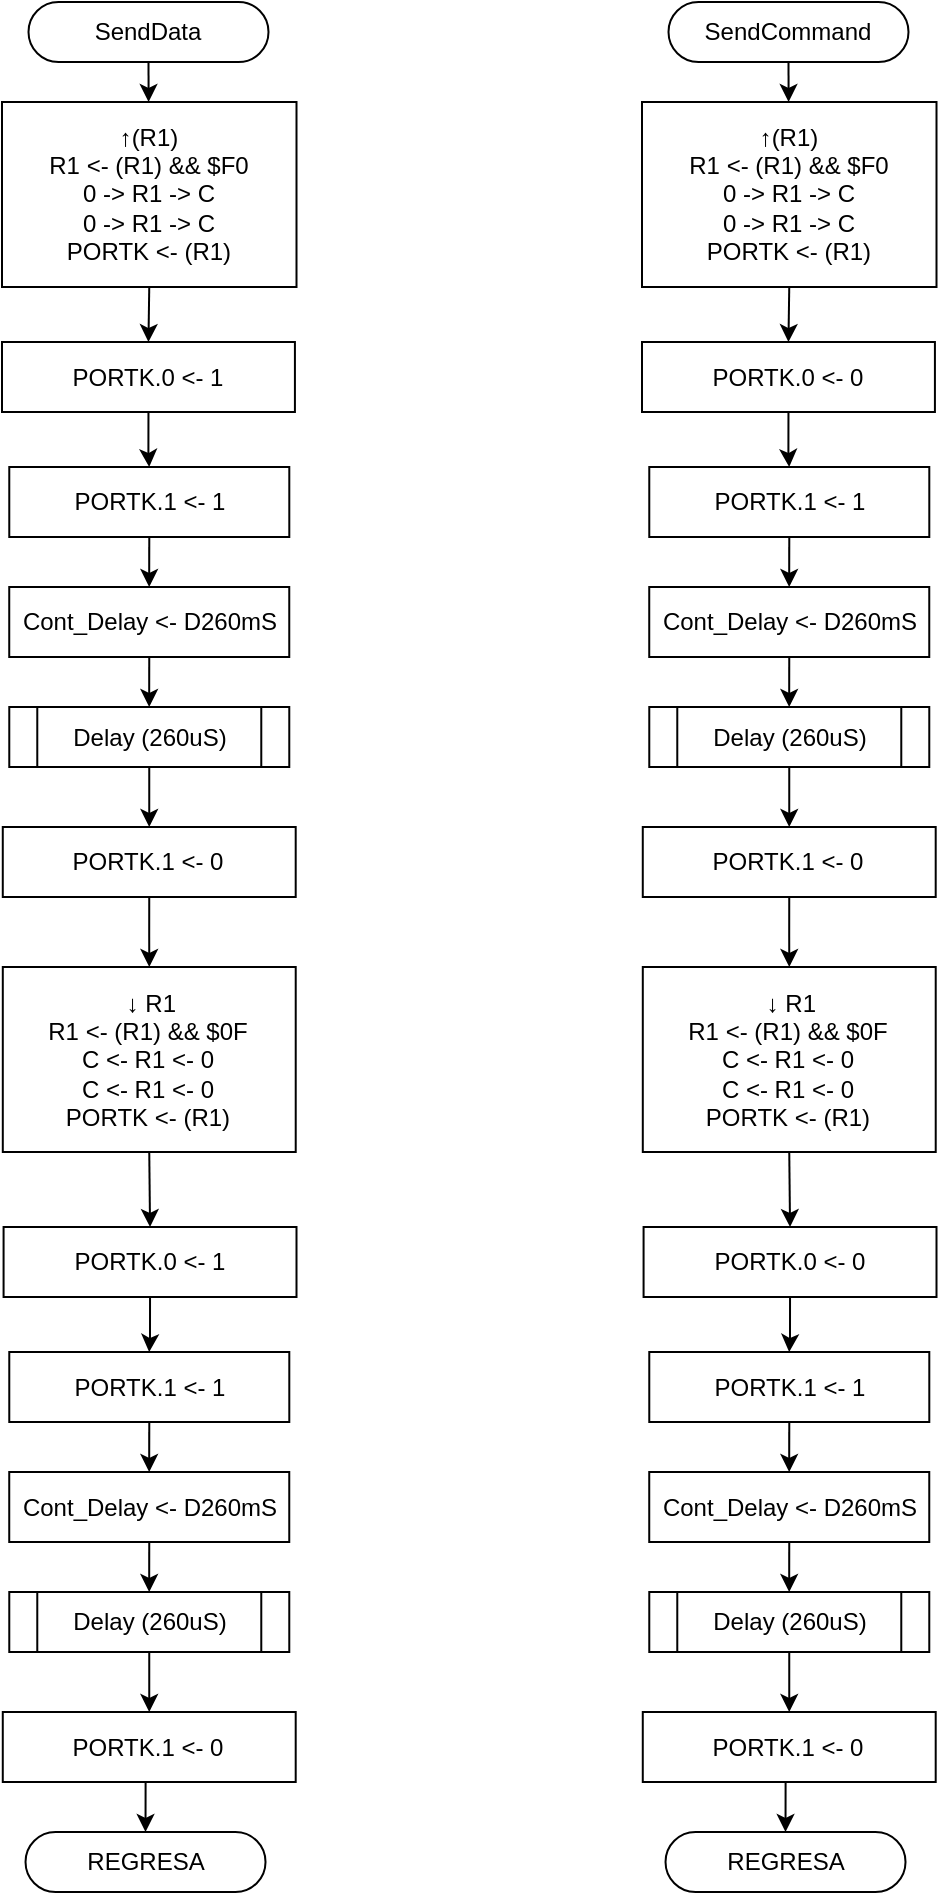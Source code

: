 <mxfile version="13.4.1" type="device"><diagram id="hPHzq_YujHHJuBBKhTuA" name="Page-1"><mxGraphModel dx="2231" dy="1398" grid="1" gridSize="10" guides="1" tooltips="1" connect="1" arrows="1" fold="1" page="1" pageScale="1" pageWidth="827" pageHeight="1169" math="0" shadow="0"><root><mxCell id="0"/><mxCell id="1" parent="0"/><mxCell id="X3SxMFAEJFwm9KzOQO35-1" style="edgeStyle=orthogonalEdgeStyle;rounded=0;orthogonalLoop=1;jettySize=auto;html=1;exitX=0.5;exitY=1;exitDx=0;exitDy=0;" parent="1" source="X3SxMFAEJFwm9KzOQO35-2" target="X3SxMFAEJFwm9KzOQO35-8" edge="1"><mxGeometry relative="1" as="geometry"/></mxCell><mxCell id="X3SxMFAEJFwm9KzOQO35-2" value="SendData" style="rounded=1;whiteSpace=wrap;html=1;fontSize=12;glass=0;strokeWidth=1;shadow=0;arcSize=50;" parent="1" vertex="1"><mxGeometry x="-656.75" y="90" width="120" height="30" as="geometry"/></mxCell><mxCell id="X3SxMFAEJFwm9KzOQO35-32" style="edgeStyle=orthogonalEdgeStyle;rounded=0;orthogonalLoop=1;jettySize=auto;html=1;exitX=0.5;exitY=1;exitDx=0;exitDy=0;entryX=0.5;entryY=0;entryDx=0;entryDy=0;" parent="1" source="X3SxMFAEJFwm9KzOQO35-6" target="X3SxMFAEJFwm9KzOQO35-30" edge="1"><mxGeometry relative="1" as="geometry"/></mxCell><mxCell id="X3SxMFAEJFwm9KzOQO35-6" value="Delay (260uS)" style="shape=process;whiteSpace=wrap;html=1;backgroundOutline=1;" parent="1" vertex="1"><mxGeometry x="-666.36" y="442.5" width="140" height="30" as="geometry"/></mxCell><mxCell id="7GBgPTeAWL1u4YmljTOF-68" style="edgeStyle=orthogonalEdgeStyle;rounded=0;orthogonalLoop=1;jettySize=auto;html=1;exitX=0.5;exitY=1;exitDx=0;exitDy=0;entryX=0.5;entryY=0;entryDx=0;entryDy=0;" edge="1" parent="1" source="X3SxMFAEJFwm9KzOQO35-8" target="X3SxMFAEJFwm9KzOQO35-20"><mxGeometry relative="1" as="geometry"/></mxCell><mxCell id="X3SxMFAEJFwm9KzOQO35-8" value="↑(R1)&lt;br&gt;R1 &amp;lt;- (R1) &amp;amp;&amp;amp; $F0&lt;br&gt;0 -&amp;gt; R1 -&amp;gt; C&lt;br&gt;0 -&amp;gt; R1 -&amp;gt; C&lt;br&gt;PORTK &amp;lt;- (R1)" style="rounded=0;whiteSpace=wrap;html=1;" parent="1" vertex="1"><mxGeometry x="-670" y="140" width="147.25" height="92.5" as="geometry"/></mxCell><mxCell id="X3SxMFAEJFwm9KzOQO35-15" style="edgeStyle=orthogonalEdgeStyle;rounded=0;orthogonalLoop=1;jettySize=auto;html=1;exitX=0.5;exitY=1;exitDx=0;exitDy=0;" parent="1" source="X3SxMFAEJFwm9KzOQO35-16" target="X3SxMFAEJFwm9KzOQO35-6" edge="1"><mxGeometry relative="1" as="geometry"/></mxCell><mxCell id="X3SxMFAEJFwm9KzOQO35-16" value="Cont_Delay &amp;lt;-&amp;nbsp;&lt;span style=&quot;text-align: left&quot;&gt;D260mS&lt;/span&gt;" style="rounded=0;whiteSpace=wrap;html=1;" parent="1" vertex="1"><mxGeometry x="-666.38" y="382.5" width="140.01" height="35" as="geometry"/></mxCell><mxCell id="7GBgPTeAWL1u4YmljTOF-71" style="edgeStyle=orthogonalEdgeStyle;rounded=0;orthogonalLoop=1;jettySize=auto;html=1;exitX=0.5;exitY=1;exitDx=0;exitDy=0;" edge="1" parent="1" source="X3SxMFAEJFwm9KzOQO35-20" target="X3SxMFAEJFwm9KzOQO35-27"><mxGeometry relative="1" as="geometry"/></mxCell><mxCell id="X3SxMFAEJFwm9KzOQO35-20" value="PORTK.0 &amp;lt;- 1" style="rounded=0;whiteSpace=wrap;html=1;" parent="1" vertex="1"><mxGeometry x="-670" y="260" width="146.46" height="35" as="geometry"/></mxCell><mxCell id="X3SxMFAEJFwm9KzOQO35-29" style="edgeStyle=orthogonalEdgeStyle;rounded=0;orthogonalLoop=1;jettySize=auto;html=1;exitX=0.5;exitY=1;exitDx=0;exitDy=0;" parent="1" source="X3SxMFAEJFwm9KzOQO35-27" target="X3SxMFAEJFwm9KzOQO35-16" edge="1"><mxGeometry relative="1" as="geometry"/></mxCell><mxCell id="X3SxMFAEJFwm9KzOQO35-27" value="PORTK.1 &amp;lt;- 1" style="rounded=0;whiteSpace=wrap;html=1;" parent="1" vertex="1"><mxGeometry x="-666.36" y="322.5" width="140.01" height="35" as="geometry"/></mxCell><mxCell id="7GBgPTeAWL1u4YmljTOF-24" style="edgeStyle=orthogonalEdgeStyle;rounded=0;orthogonalLoop=1;jettySize=auto;html=1;exitX=0.5;exitY=1;exitDx=0;exitDy=0;" edge="1" parent="1" source="X3SxMFAEJFwm9KzOQO35-30" target="7GBgPTeAWL1u4YmljTOF-4"><mxGeometry relative="1" as="geometry"/></mxCell><mxCell id="X3SxMFAEJFwm9KzOQO35-30" value="PORTK.1 &amp;lt;- 0" style="rounded=0;whiteSpace=wrap;html=1;" parent="1" vertex="1"><mxGeometry x="-669.61" y="502.5" width="146.46" height="35" as="geometry"/></mxCell><mxCell id="7GBgPTeAWL1u4YmljTOF-1" style="edgeStyle=orthogonalEdgeStyle;rounded=0;orthogonalLoop=1;jettySize=auto;html=1;exitX=0.5;exitY=1;exitDx=0;exitDy=0;entryX=0.5;entryY=0;entryDx=0;entryDy=0;" edge="1" parent="1" source="7GBgPTeAWL1u4YmljTOF-2" target="7GBgPTeAWL1u4YmljTOF-20"><mxGeometry relative="1" as="geometry"/></mxCell><mxCell id="7GBgPTeAWL1u4YmljTOF-2" value="Delay (260uS)" style="shape=process;whiteSpace=wrap;html=1;backgroundOutline=1;" vertex="1" parent="1"><mxGeometry x="-666.36" y="885" width="140" height="30" as="geometry"/></mxCell><mxCell id="7GBgPTeAWL1u4YmljTOF-69" style="edgeStyle=orthogonalEdgeStyle;rounded=0;orthogonalLoop=1;jettySize=auto;html=1;exitX=0.5;exitY=1;exitDx=0;exitDy=0;entryX=0.5;entryY=0;entryDx=0;entryDy=0;" edge="1" parent="1" source="7GBgPTeAWL1u4YmljTOF-4" target="7GBgPTeAWL1u4YmljTOF-16"><mxGeometry relative="1" as="geometry"/></mxCell><mxCell id="7GBgPTeAWL1u4YmljTOF-4" value="&amp;nbsp;↓ R1&lt;br&gt;R1 &amp;lt;- (R1) &amp;amp;&amp;amp; $0F&lt;br&gt;C &amp;lt;- R1 &amp;lt;- 0&lt;br&gt;C &amp;lt;- R1 &amp;lt;- 0&lt;br&gt;PORTK &amp;lt;- (R1)" style="rounded=0;whiteSpace=wrap;html=1;" vertex="1" parent="1"><mxGeometry x="-669.6" y="572.5" width="146.46" height="92.5" as="geometry"/></mxCell><mxCell id="7GBgPTeAWL1u4YmljTOF-7" style="edgeStyle=orthogonalEdgeStyle;rounded=0;orthogonalLoop=1;jettySize=auto;html=1;exitX=0.5;exitY=1;exitDx=0;exitDy=0;" edge="1" parent="1" source="7GBgPTeAWL1u4YmljTOF-8" target="7GBgPTeAWL1u4YmljTOF-2"><mxGeometry relative="1" as="geometry"/></mxCell><mxCell id="7GBgPTeAWL1u4YmljTOF-8" value="Cont_Delay &amp;lt;-&amp;nbsp;&lt;span style=&quot;text-align: left&quot;&gt;D260mS&lt;/span&gt;" style="rounded=0;whiteSpace=wrap;html=1;" vertex="1" parent="1"><mxGeometry x="-666.38" y="825" width="140.01" height="35" as="geometry"/></mxCell><mxCell id="7GBgPTeAWL1u4YmljTOF-70" style="edgeStyle=orthogonalEdgeStyle;rounded=0;orthogonalLoop=1;jettySize=auto;html=1;exitX=0.5;exitY=1;exitDx=0;exitDy=0;" edge="1" parent="1" source="7GBgPTeAWL1u4YmljTOF-16" target="7GBgPTeAWL1u4YmljTOF-18"><mxGeometry relative="1" as="geometry"/></mxCell><mxCell id="7GBgPTeAWL1u4YmljTOF-16" value="PORTK.0 &amp;lt;- 1" style="rounded=0;whiteSpace=wrap;html=1;" vertex="1" parent="1"><mxGeometry x="-669.21" y="702.5" width="146.46" height="35" as="geometry"/></mxCell><mxCell id="7GBgPTeAWL1u4YmljTOF-17" style="edgeStyle=orthogonalEdgeStyle;rounded=0;orthogonalLoop=1;jettySize=auto;html=1;exitX=0.5;exitY=1;exitDx=0;exitDy=0;" edge="1" parent="1" source="7GBgPTeAWL1u4YmljTOF-18" target="7GBgPTeAWL1u4YmljTOF-8"><mxGeometry relative="1" as="geometry"/></mxCell><mxCell id="7GBgPTeAWL1u4YmljTOF-18" value="PORTK.1 &amp;lt;- 1" style="rounded=0;whiteSpace=wrap;html=1;" vertex="1" parent="1"><mxGeometry x="-666.36" y="765" width="140.01" height="35" as="geometry"/></mxCell><mxCell id="7GBgPTeAWL1u4YmljTOF-19" style="edgeStyle=orthogonalEdgeStyle;rounded=0;orthogonalLoop=1;jettySize=auto;html=1;exitX=0.5;exitY=1;exitDx=0;exitDy=0;entryX=0.5;entryY=0;entryDx=0;entryDy=0;" edge="1" parent="1" source="7GBgPTeAWL1u4YmljTOF-20" target="7GBgPTeAWL1u4YmljTOF-23"><mxGeometry relative="1" as="geometry"/></mxCell><mxCell id="7GBgPTeAWL1u4YmljTOF-20" value="PORTK.1 &amp;lt;- 0" style="rounded=0;whiteSpace=wrap;html=1;" vertex="1" parent="1"><mxGeometry x="-669.61" y="945" width="146.46" height="35" as="geometry"/></mxCell><mxCell id="7GBgPTeAWL1u4YmljTOF-23" value="REGRESA" style="rounded=1;whiteSpace=wrap;html=1;fontSize=12;glass=0;strokeWidth=1;shadow=0;arcSize=50;" vertex="1" parent="1"><mxGeometry x="-658.24" y="1005" width="120" height="30" as="geometry"/></mxCell><mxCell id="7GBgPTeAWL1u4YmljTOF-72" style="edgeStyle=orthogonalEdgeStyle;rounded=0;orthogonalLoop=1;jettySize=auto;html=1;exitX=0.5;exitY=1;exitDx=0;exitDy=0;" edge="1" parent="1" source="7GBgPTeAWL1u4YmljTOF-73" target="7GBgPTeAWL1u4YmljTOF-77"><mxGeometry relative="1" as="geometry"/></mxCell><mxCell id="7GBgPTeAWL1u4YmljTOF-73" value="SendCommand" style="rounded=1;whiteSpace=wrap;html=1;fontSize=12;glass=0;strokeWidth=1;shadow=0;arcSize=50;" vertex="1" parent="1"><mxGeometry x="-336.75" y="90" width="120" height="30" as="geometry"/></mxCell><mxCell id="7GBgPTeAWL1u4YmljTOF-74" style="edgeStyle=orthogonalEdgeStyle;rounded=0;orthogonalLoop=1;jettySize=auto;html=1;exitX=0.5;exitY=1;exitDx=0;exitDy=0;entryX=0.5;entryY=0;entryDx=0;entryDy=0;" edge="1" parent="1" source="7GBgPTeAWL1u4YmljTOF-75" target="7GBgPTeAWL1u4YmljTOF-85"><mxGeometry relative="1" as="geometry"/></mxCell><mxCell id="7GBgPTeAWL1u4YmljTOF-75" value="Delay (260uS)" style="shape=process;whiteSpace=wrap;html=1;backgroundOutline=1;" vertex="1" parent="1"><mxGeometry x="-346.36" y="442.5" width="140" height="30" as="geometry"/></mxCell><mxCell id="7GBgPTeAWL1u4YmljTOF-76" style="edgeStyle=orthogonalEdgeStyle;rounded=0;orthogonalLoop=1;jettySize=auto;html=1;exitX=0.5;exitY=1;exitDx=0;exitDy=0;entryX=0.5;entryY=0;entryDx=0;entryDy=0;" edge="1" parent="1" source="7GBgPTeAWL1u4YmljTOF-77" target="7GBgPTeAWL1u4YmljTOF-81"><mxGeometry relative="1" as="geometry"/></mxCell><mxCell id="7GBgPTeAWL1u4YmljTOF-77" value="↑(R1)&lt;br&gt;R1 &amp;lt;- (R1) &amp;amp;&amp;amp; $F0&lt;br&gt;0 -&amp;gt; R1 -&amp;gt; C&lt;br&gt;0 -&amp;gt; R1 -&amp;gt; C&lt;br&gt;PORTK &amp;lt;- (R1)" style="rounded=0;whiteSpace=wrap;html=1;" vertex="1" parent="1"><mxGeometry x="-350" y="140" width="147.25" height="92.5" as="geometry"/></mxCell><mxCell id="7GBgPTeAWL1u4YmljTOF-78" style="edgeStyle=orthogonalEdgeStyle;rounded=0;orthogonalLoop=1;jettySize=auto;html=1;exitX=0.5;exitY=1;exitDx=0;exitDy=0;" edge="1" parent="1" source="7GBgPTeAWL1u4YmljTOF-79" target="7GBgPTeAWL1u4YmljTOF-75"><mxGeometry relative="1" as="geometry"/></mxCell><mxCell id="7GBgPTeAWL1u4YmljTOF-79" value="Cont_Delay &amp;lt;-&amp;nbsp;&lt;span style=&quot;text-align: left&quot;&gt;D260mS&lt;/span&gt;" style="rounded=0;whiteSpace=wrap;html=1;" vertex="1" parent="1"><mxGeometry x="-346.38" y="382.5" width="140.01" height="35" as="geometry"/></mxCell><mxCell id="7GBgPTeAWL1u4YmljTOF-80" style="edgeStyle=orthogonalEdgeStyle;rounded=0;orthogonalLoop=1;jettySize=auto;html=1;exitX=0.5;exitY=1;exitDx=0;exitDy=0;" edge="1" parent="1" source="7GBgPTeAWL1u4YmljTOF-81" target="7GBgPTeAWL1u4YmljTOF-83"><mxGeometry relative="1" as="geometry"/></mxCell><mxCell id="7GBgPTeAWL1u4YmljTOF-81" value="PORTK.0 &amp;lt;- 0" style="rounded=0;whiteSpace=wrap;html=1;" vertex="1" parent="1"><mxGeometry x="-350" y="260" width="146.46" height="35" as="geometry"/></mxCell><mxCell id="7GBgPTeAWL1u4YmljTOF-82" style="edgeStyle=orthogonalEdgeStyle;rounded=0;orthogonalLoop=1;jettySize=auto;html=1;exitX=0.5;exitY=1;exitDx=0;exitDy=0;" edge="1" parent="1" source="7GBgPTeAWL1u4YmljTOF-83" target="7GBgPTeAWL1u4YmljTOF-79"><mxGeometry relative="1" as="geometry"/></mxCell><mxCell id="7GBgPTeAWL1u4YmljTOF-83" value="PORTK.1 &amp;lt;- 1" style="rounded=0;whiteSpace=wrap;html=1;" vertex="1" parent="1"><mxGeometry x="-346.36" y="322.5" width="140.01" height="35" as="geometry"/></mxCell><mxCell id="7GBgPTeAWL1u4YmljTOF-84" style="edgeStyle=orthogonalEdgeStyle;rounded=0;orthogonalLoop=1;jettySize=auto;html=1;exitX=0.5;exitY=1;exitDx=0;exitDy=0;" edge="1" parent="1" source="7GBgPTeAWL1u4YmljTOF-85" target="7GBgPTeAWL1u4YmljTOF-89"><mxGeometry relative="1" as="geometry"/></mxCell><mxCell id="7GBgPTeAWL1u4YmljTOF-85" value="PORTK.1 &amp;lt;- 0" style="rounded=0;whiteSpace=wrap;html=1;" vertex="1" parent="1"><mxGeometry x="-349.61" y="502.5" width="146.46" height="35" as="geometry"/></mxCell><mxCell id="7GBgPTeAWL1u4YmljTOF-86" style="edgeStyle=orthogonalEdgeStyle;rounded=0;orthogonalLoop=1;jettySize=auto;html=1;exitX=0.5;exitY=1;exitDx=0;exitDy=0;entryX=0.5;entryY=0;entryDx=0;entryDy=0;" edge="1" parent="1" source="7GBgPTeAWL1u4YmljTOF-87" target="7GBgPTeAWL1u4YmljTOF-97"><mxGeometry relative="1" as="geometry"/></mxCell><mxCell id="7GBgPTeAWL1u4YmljTOF-87" value="Delay (260uS)" style="shape=process;whiteSpace=wrap;html=1;backgroundOutline=1;" vertex="1" parent="1"><mxGeometry x="-346.36" y="885" width="140" height="30" as="geometry"/></mxCell><mxCell id="7GBgPTeAWL1u4YmljTOF-88" style="edgeStyle=orthogonalEdgeStyle;rounded=0;orthogonalLoop=1;jettySize=auto;html=1;exitX=0.5;exitY=1;exitDx=0;exitDy=0;entryX=0.5;entryY=0;entryDx=0;entryDy=0;" edge="1" parent="1" source="7GBgPTeAWL1u4YmljTOF-89" target="7GBgPTeAWL1u4YmljTOF-93"><mxGeometry relative="1" as="geometry"/></mxCell><mxCell id="7GBgPTeAWL1u4YmljTOF-89" value="&amp;nbsp;↓ R1&lt;br&gt;R1 &amp;lt;- (R1) &amp;amp;&amp;amp; $0F&lt;br&gt;C &amp;lt;- R1 &amp;lt;- 0&lt;br&gt;C &amp;lt;- R1 &amp;lt;- 0&lt;br&gt;PORTK &amp;lt;- (R1)" style="rounded=0;whiteSpace=wrap;html=1;" vertex="1" parent="1"><mxGeometry x="-349.6" y="572.5" width="146.46" height="92.5" as="geometry"/></mxCell><mxCell id="7GBgPTeAWL1u4YmljTOF-90" style="edgeStyle=orthogonalEdgeStyle;rounded=0;orthogonalLoop=1;jettySize=auto;html=1;exitX=0.5;exitY=1;exitDx=0;exitDy=0;" edge="1" parent="1" source="7GBgPTeAWL1u4YmljTOF-91" target="7GBgPTeAWL1u4YmljTOF-87"><mxGeometry relative="1" as="geometry"/></mxCell><mxCell id="7GBgPTeAWL1u4YmljTOF-91" value="Cont_Delay &amp;lt;-&amp;nbsp;&lt;span style=&quot;text-align: left&quot;&gt;D260mS&lt;/span&gt;" style="rounded=0;whiteSpace=wrap;html=1;" vertex="1" parent="1"><mxGeometry x="-346.38" y="825" width="140.01" height="35" as="geometry"/></mxCell><mxCell id="7GBgPTeAWL1u4YmljTOF-92" style="edgeStyle=orthogonalEdgeStyle;rounded=0;orthogonalLoop=1;jettySize=auto;html=1;exitX=0.5;exitY=1;exitDx=0;exitDy=0;" edge="1" parent="1" source="7GBgPTeAWL1u4YmljTOF-93" target="7GBgPTeAWL1u4YmljTOF-95"><mxGeometry relative="1" as="geometry"/></mxCell><mxCell id="7GBgPTeAWL1u4YmljTOF-93" value="PORTK.0 &amp;lt;- 0" style="rounded=0;whiteSpace=wrap;html=1;" vertex="1" parent="1"><mxGeometry x="-349.21" y="702.5" width="146.46" height="35" as="geometry"/></mxCell><mxCell id="7GBgPTeAWL1u4YmljTOF-94" style="edgeStyle=orthogonalEdgeStyle;rounded=0;orthogonalLoop=1;jettySize=auto;html=1;exitX=0.5;exitY=1;exitDx=0;exitDy=0;" edge="1" parent="1" source="7GBgPTeAWL1u4YmljTOF-95" target="7GBgPTeAWL1u4YmljTOF-91"><mxGeometry relative="1" as="geometry"/></mxCell><mxCell id="7GBgPTeAWL1u4YmljTOF-95" value="PORTK.1 &amp;lt;- 1" style="rounded=0;whiteSpace=wrap;html=1;" vertex="1" parent="1"><mxGeometry x="-346.36" y="765" width="140.01" height="35" as="geometry"/></mxCell><mxCell id="7GBgPTeAWL1u4YmljTOF-96" style="edgeStyle=orthogonalEdgeStyle;rounded=0;orthogonalLoop=1;jettySize=auto;html=1;exitX=0.5;exitY=1;exitDx=0;exitDy=0;entryX=0.5;entryY=0;entryDx=0;entryDy=0;" edge="1" parent="1" source="7GBgPTeAWL1u4YmljTOF-97" target="7GBgPTeAWL1u4YmljTOF-98"><mxGeometry relative="1" as="geometry"/></mxCell><mxCell id="7GBgPTeAWL1u4YmljTOF-97" value="PORTK.1 &amp;lt;- 0" style="rounded=0;whiteSpace=wrap;html=1;" vertex="1" parent="1"><mxGeometry x="-349.61" y="945" width="146.46" height="35" as="geometry"/></mxCell><mxCell id="7GBgPTeAWL1u4YmljTOF-98" value="REGRESA" style="rounded=1;whiteSpace=wrap;html=1;fontSize=12;glass=0;strokeWidth=1;shadow=0;arcSize=50;" vertex="1" parent="1"><mxGeometry x="-338.24" y="1005" width="120" height="30" as="geometry"/></mxCell></root></mxGraphModel></diagram></mxfile>